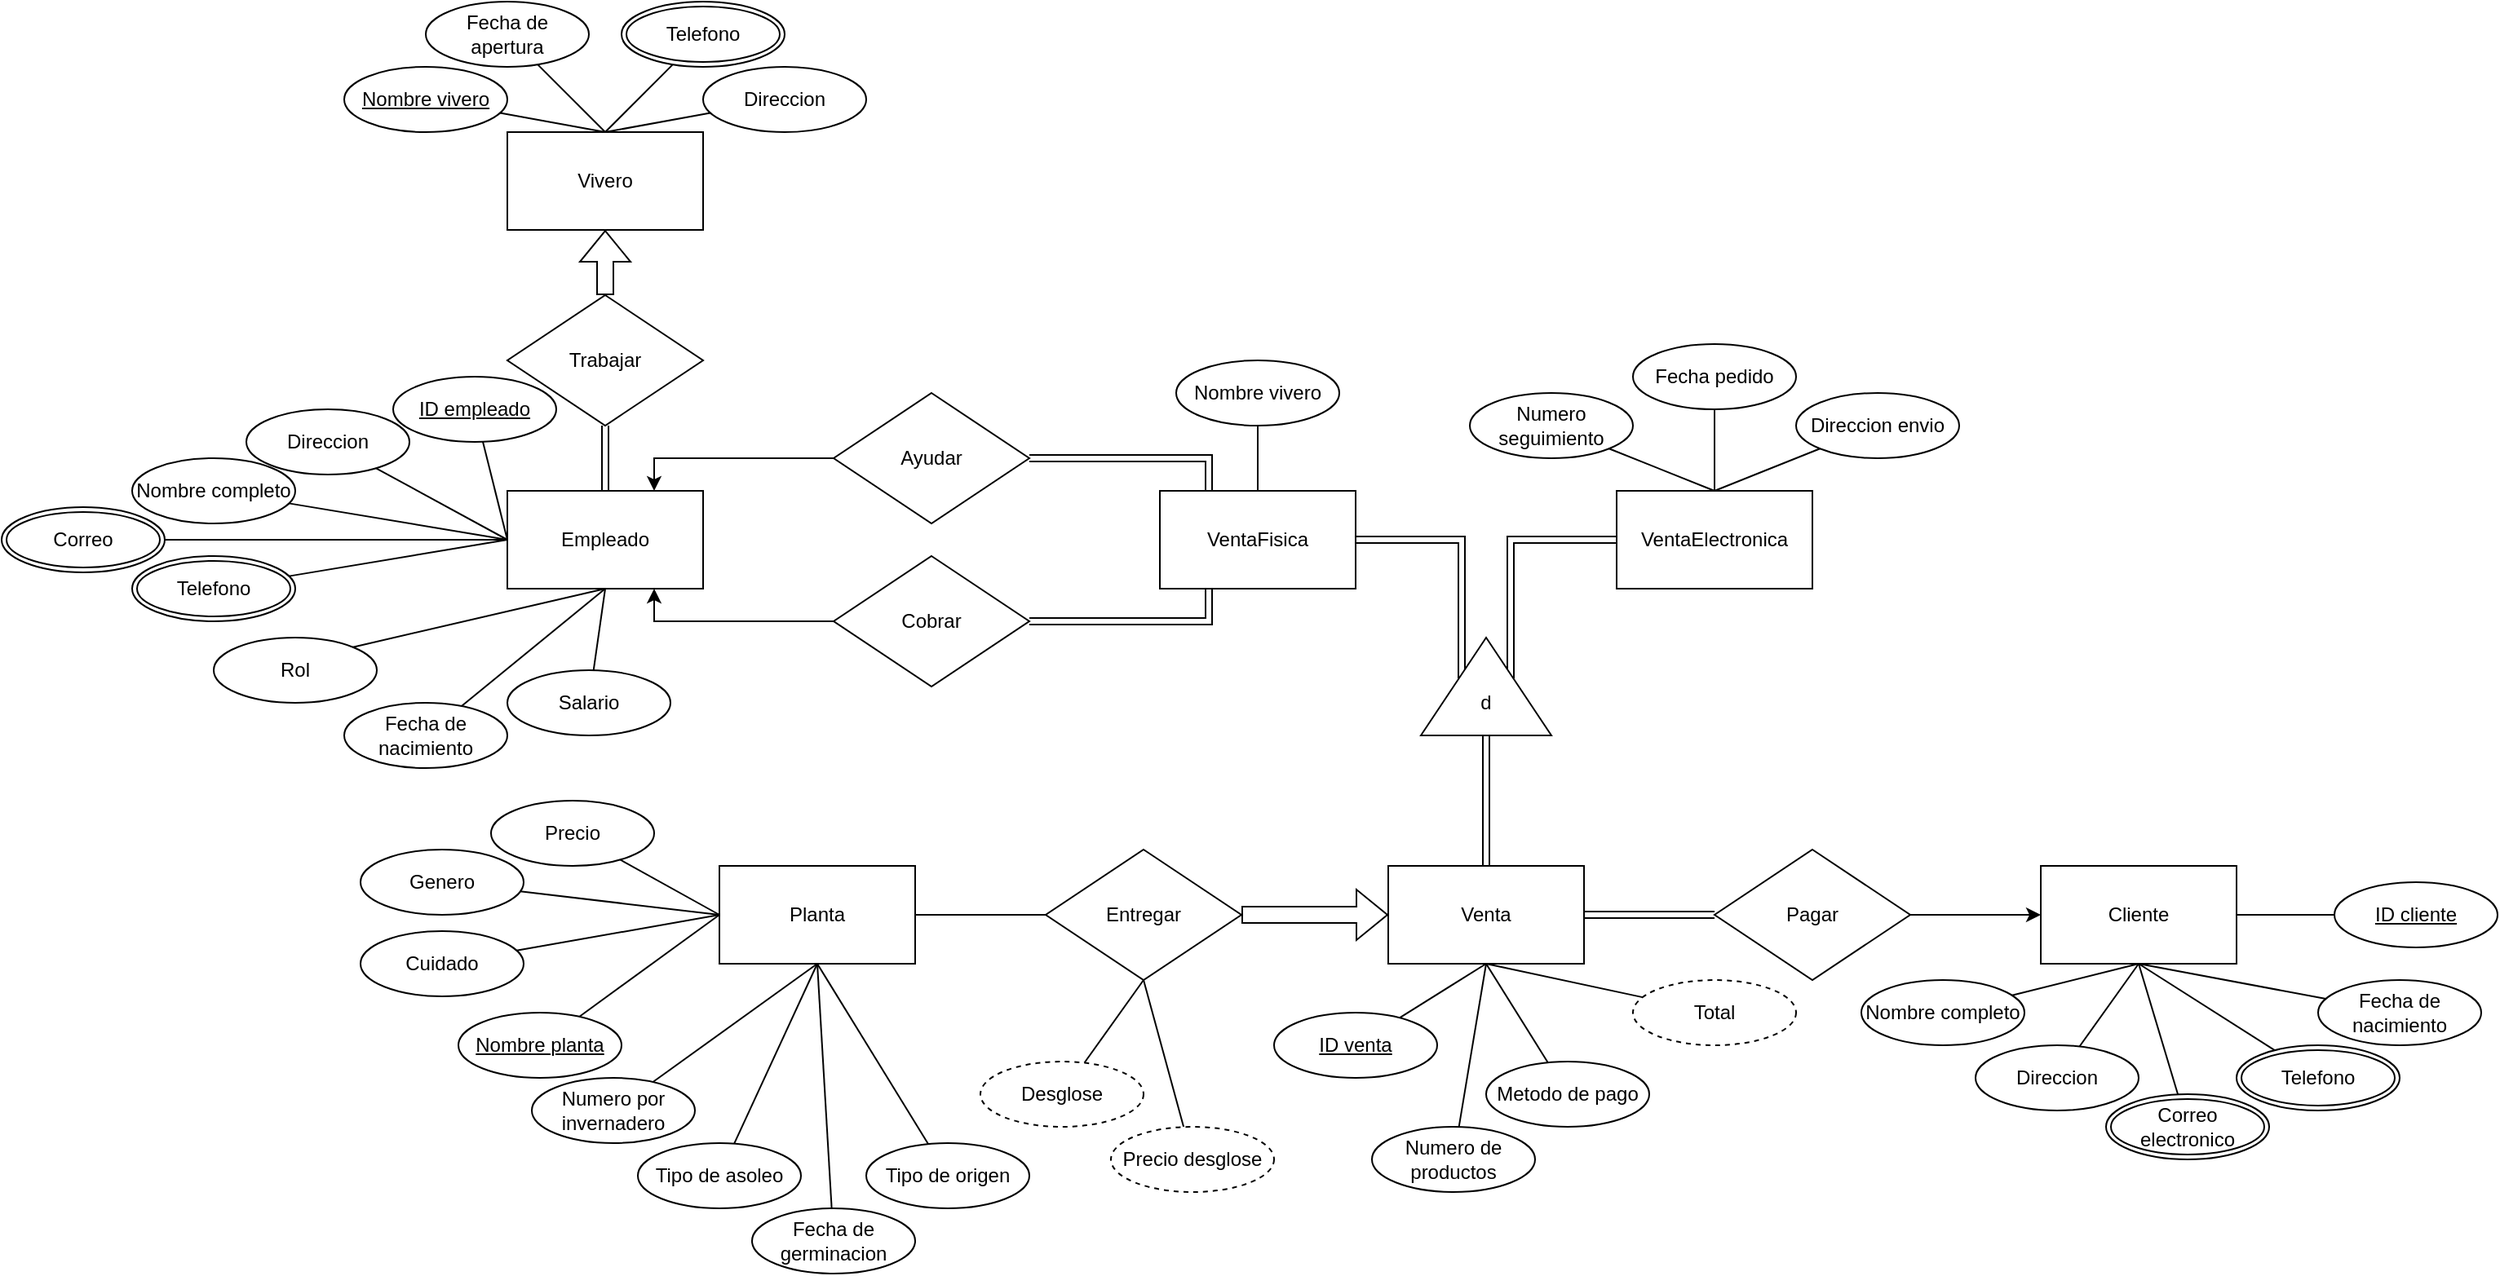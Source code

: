 <mxfile version="20.3.3" type="device"><diagram id="PAWokvjYQRrMhGEvwLzS" name="Page-1"><mxGraphModel dx="1028" dy="613" grid="1" gridSize="10" guides="1" tooltips="1" connect="1" arrows="1" fold="1" page="1" pageScale="1" pageWidth="850" pageHeight="1100" math="0" shadow="0"><root><mxCell id="0"/><mxCell id="1" parent="0"/><mxCell id="jXr9bNMaeDcsOHbZoLyL-4" style="edgeStyle=none;rounded=0;orthogonalLoop=1;jettySize=auto;html=1;exitX=0.5;exitY=0;exitDx=0;exitDy=0;endArrow=none;endFill=0;" parent="1" source="HXzUHWOaUseqrhneYn8q-1" target="jXr9bNMaeDcsOHbZoLyL-5" edge="1"><mxGeometry relative="1" as="geometry"><mxPoint x="430" y="70" as="targetPoint"/></mxGeometry></mxCell><mxCell id="jXr9bNMaeDcsOHbZoLyL-6" style="edgeStyle=none;rounded=0;orthogonalLoop=1;jettySize=auto;html=1;exitX=0.5;exitY=0;exitDx=0;exitDy=0;endArrow=none;endFill=0;" parent="1" source="HXzUHWOaUseqrhneYn8q-1" target="jXr9bNMaeDcsOHbZoLyL-7" edge="1"><mxGeometry relative="1" as="geometry"><mxPoint x="370" y="70" as="targetPoint"/></mxGeometry></mxCell><mxCell id="jXr9bNMaeDcsOHbZoLyL-8" style="edgeStyle=none;rounded=0;orthogonalLoop=1;jettySize=auto;html=1;exitX=0.5;exitY=0;exitDx=0;exitDy=0;endArrow=none;endFill=0;" parent="1" source="HXzUHWOaUseqrhneYn8q-1" target="jXr9bNMaeDcsOHbZoLyL-9" edge="1"><mxGeometry relative="1" as="geometry"><mxPoint x="270" y="90" as="targetPoint"/></mxGeometry></mxCell><mxCell id="jXr9bNMaeDcsOHbZoLyL-10" style="edgeStyle=none;rounded=0;orthogonalLoop=1;jettySize=auto;html=1;exitX=0.5;exitY=0;exitDx=0;exitDy=0;endArrow=none;endFill=0;" parent="1" source="HXzUHWOaUseqrhneYn8q-1" target="jXr9bNMaeDcsOHbZoLyL-11" edge="1"><mxGeometry relative="1" as="geometry"><mxPoint x="190" y="130" as="targetPoint"/></mxGeometry></mxCell><mxCell id="HXzUHWOaUseqrhneYn8q-1" value="Vivero" style="rounded=0;whiteSpace=wrap;html=1;" parent="1" vertex="1"><mxGeometry x="310" y="130" width="120" height="60" as="geometry"/></mxCell><mxCell id="HXzUHWOaUseqrhneYn8q-9" style="edgeStyle=orthogonalEdgeStyle;rounded=0;orthogonalLoop=1;jettySize=auto;html=1;exitX=0.5;exitY=0;exitDx=0;exitDy=0;entryX=0.5;entryY=1;entryDx=0;entryDy=0;shape=link;" parent="1" source="HXzUHWOaUseqrhneYn8q-2" target="HXzUHWOaUseqrhneYn8q-8" edge="1"><mxGeometry relative="1" as="geometry"/></mxCell><mxCell id="HXzUHWOaUseqrhneYn8q-16" style="edgeStyle=orthogonalEdgeStyle;rounded=0;orthogonalLoop=1;jettySize=auto;html=1;exitX=0.75;exitY=1;exitDx=0;exitDy=0;entryX=0;entryY=0.5;entryDx=0;entryDy=0;startArrow=classic;startFill=1;endArrow=none;endFill=0;" parent="1" source="HXzUHWOaUseqrhneYn8q-2" target="HXzUHWOaUseqrhneYn8q-12" edge="1"><mxGeometry relative="1" as="geometry"/></mxCell><mxCell id="HXzUHWOaUseqrhneYn8q-17" style="edgeStyle=orthogonalEdgeStyle;rounded=0;orthogonalLoop=1;jettySize=auto;html=1;exitX=0.75;exitY=0;exitDx=0;exitDy=0;startArrow=classic;startFill=1;endArrow=none;endFill=0;" parent="1" source="HXzUHWOaUseqrhneYn8q-2" target="HXzUHWOaUseqrhneYn8q-11" edge="1"><mxGeometry relative="1" as="geometry"/></mxCell><mxCell id="jXr9bNMaeDcsOHbZoLyL-13" style="edgeStyle=none;rounded=0;orthogonalLoop=1;jettySize=auto;html=1;exitX=0;exitY=0.5;exitDx=0;exitDy=0;endArrow=none;endFill=0;" parent="1" source="HXzUHWOaUseqrhneYn8q-2" target="jXr9bNMaeDcsOHbZoLyL-14" edge="1"><mxGeometry relative="1" as="geometry"><mxPoint x="230" y="350" as="targetPoint"/></mxGeometry></mxCell><mxCell id="jXr9bNMaeDcsOHbZoLyL-15" style="edgeStyle=none;rounded=0;orthogonalLoop=1;jettySize=auto;html=1;exitX=0;exitY=0.5;exitDx=0;exitDy=0;endArrow=none;endFill=0;" parent="1" source="HXzUHWOaUseqrhneYn8q-2" target="jXr9bNMaeDcsOHbZoLyL-16" edge="1"><mxGeometry relative="1" as="geometry"><mxPoint x="270" y="400" as="targetPoint"/></mxGeometry></mxCell><mxCell id="jXr9bNMaeDcsOHbZoLyL-17" style="edgeStyle=none;rounded=0;orthogonalLoop=1;jettySize=auto;html=1;exitX=0;exitY=0.5;exitDx=0;exitDy=0;endArrow=none;endFill=0;" parent="1" source="HXzUHWOaUseqrhneYn8q-2" target="jXr9bNMaeDcsOHbZoLyL-18" edge="1"><mxGeometry relative="1" as="geometry"><mxPoint x="210" y="400" as="targetPoint"/></mxGeometry></mxCell><mxCell id="jXr9bNMaeDcsOHbZoLyL-19" style="edgeStyle=none;rounded=0;orthogonalLoop=1;jettySize=auto;html=1;exitX=0;exitY=0.5;exitDx=0;exitDy=0;endArrow=none;endFill=0;" parent="1" source="HXzUHWOaUseqrhneYn8q-2" target="jXr9bNMaeDcsOHbZoLyL-20" edge="1"><mxGeometry relative="1" as="geometry"><mxPoint x="190" y="420" as="targetPoint"/></mxGeometry></mxCell><mxCell id="jXr9bNMaeDcsOHbZoLyL-21" style="edgeStyle=none;rounded=0;orthogonalLoop=1;jettySize=auto;html=1;exitX=0;exitY=0.5;exitDx=0;exitDy=0;endArrow=none;endFill=0;" parent="1" source="HXzUHWOaUseqrhneYn8q-2" target="jXr9bNMaeDcsOHbZoLyL-22" edge="1"><mxGeometry relative="1" as="geometry"><mxPoint x="240" y="450" as="targetPoint"/></mxGeometry></mxCell><mxCell id="jXr9bNMaeDcsOHbZoLyL-23" style="edgeStyle=none;rounded=0;orthogonalLoop=1;jettySize=auto;html=1;exitX=0.5;exitY=1;exitDx=0;exitDy=0;endArrow=none;endFill=0;" parent="1" source="HXzUHWOaUseqrhneYn8q-2" target="jXr9bNMaeDcsOHbZoLyL-24" edge="1"><mxGeometry relative="1" as="geometry"><mxPoint x="290" y="480" as="targetPoint"/></mxGeometry></mxCell><mxCell id="jXr9bNMaeDcsOHbZoLyL-25" style="edgeStyle=none;rounded=0;orthogonalLoop=1;jettySize=auto;html=1;exitX=0.5;exitY=1;exitDx=0;exitDy=0;endArrow=none;endFill=0;" parent="1" source="HXzUHWOaUseqrhneYn8q-2" target="jXr9bNMaeDcsOHbZoLyL-26" edge="1"><mxGeometry relative="1" as="geometry"><mxPoint x="280" y="470" as="targetPoint"/></mxGeometry></mxCell><mxCell id="jXr9bNMaeDcsOHbZoLyL-28" style="edgeStyle=none;rounded=0;orthogonalLoop=1;jettySize=auto;html=1;exitX=0.5;exitY=1;exitDx=0;exitDy=0;entryX=1;entryY=0;entryDx=0;entryDy=0;endArrow=none;endFill=0;" parent="1" source="HXzUHWOaUseqrhneYn8q-2" target="jXr9bNMaeDcsOHbZoLyL-27" edge="1"><mxGeometry relative="1" as="geometry"/></mxCell><mxCell id="HXzUHWOaUseqrhneYn8q-2" value="Empleado" style="rounded=0;whiteSpace=wrap;html=1;" parent="1" vertex="1"><mxGeometry x="310" y="350" width="120" height="60" as="geometry"/></mxCell><mxCell id="HXzUHWOaUseqrhneYn8q-29" style="edgeStyle=orthogonalEdgeStyle;shape=link;rounded=0;orthogonalLoop=1;jettySize=auto;html=1;exitX=1;exitY=0.5;exitDx=0;exitDy=0;startArrow=none;startFill=0;endArrow=block;endFill=0;" parent="1" source="HXzUHWOaUseqrhneYn8q-3" target="HXzUHWOaUseqrhneYn8q-26" edge="1"><mxGeometry relative="1" as="geometry"/></mxCell><mxCell id="UWaXf21tkSa3VAX0jnug-17" style="edgeStyle=none;rounded=0;orthogonalLoop=1;jettySize=auto;html=1;exitX=0.5;exitY=1;exitDx=0;exitDy=0;endArrow=none;endFill=0;" parent="1" source="HXzUHWOaUseqrhneYn8q-3" target="UWaXf21tkSa3VAX0jnug-18" edge="1"><mxGeometry relative="1" as="geometry"><mxPoint x="910" y="720" as="targetPoint"/></mxGeometry></mxCell><mxCell id="UWaXf21tkSa3VAX0jnug-19" style="edgeStyle=none;rounded=0;orthogonalLoop=1;jettySize=auto;html=1;exitX=0.5;exitY=1;exitDx=0;exitDy=0;endArrow=none;endFill=0;" parent="1" source="HXzUHWOaUseqrhneYn8q-3" target="UWaXf21tkSa3VAX0jnug-20" edge="1"><mxGeometry relative="1" as="geometry"><mxPoint x="910" y="680" as="targetPoint"/></mxGeometry></mxCell><mxCell id="UWaXf21tkSa3VAX0jnug-31" style="edgeStyle=none;rounded=0;orthogonalLoop=1;jettySize=auto;html=1;exitX=0.5;exitY=1;exitDx=0;exitDy=0;endArrow=none;endFill=0;" parent="1" source="HXzUHWOaUseqrhneYn8q-25" target="UWaXf21tkSa3VAX0jnug-32" edge="1"><mxGeometry relative="1" as="geometry"><mxPoint x="990" y="720" as="targetPoint"/></mxGeometry></mxCell><mxCell id="UWaXf21tkSa3VAX0jnug-33" style="edgeStyle=none;rounded=0;orthogonalLoop=1;jettySize=auto;html=1;exitX=0.5;exitY=1;exitDx=0;exitDy=0;endArrow=none;endFill=0;" parent="1" source="HXzUHWOaUseqrhneYn8q-25" target="UWaXf21tkSa3VAX0jnug-34" edge="1"><mxGeometry relative="1" as="geometry"><mxPoint x="980" y="740" as="targetPoint"/></mxGeometry></mxCell><mxCell id="UWaXf21tkSa3VAX0jnug-36" style="edgeStyle=none;rounded=0;orthogonalLoop=1;jettySize=auto;html=1;exitX=0.5;exitY=1;exitDx=0;exitDy=0;endArrow=none;endFill=0;" parent="1" source="HXzUHWOaUseqrhneYn8q-3" target="UWaXf21tkSa3VAX0jnug-39" edge="1"><mxGeometry relative="1" as="geometry"><mxPoint x="1030" y="680" as="targetPoint"/></mxGeometry></mxCell><mxCell id="UWaXf21tkSa3VAX0jnug-41" style="edgeStyle=none;rounded=0;orthogonalLoop=1;jettySize=auto;html=1;exitX=0.5;exitY=1;exitDx=0;exitDy=0;endArrow=none;endFill=0;" parent="1" source="HXzUHWOaUseqrhneYn8q-3" target="UWaXf21tkSa3VAX0jnug-42" edge="1"><mxGeometry relative="1" as="geometry"><mxPoint x="930" y="730" as="targetPoint"/></mxGeometry></mxCell><mxCell id="HXzUHWOaUseqrhneYn8q-3" value="Venta" style="rounded=0;whiteSpace=wrap;html=1;" parent="1" vertex="1"><mxGeometry x="850" y="580" width="120" height="60" as="geometry"/></mxCell><mxCell id="UWaXf21tkSa3VAX0jnug-54" style="edgeStyle=none;rounded=0;orthogonalLoop=1;jettySize=auto;html=1;exitX=0.5;exitY=0;exitDx=0;exitDy=0;endArrow=none;endFill=0;" parent="1" source="HXzUHWOaUseqrhneYn8q-4" target="UWaXf21tkSa3VAX0jnug-55" edge="1"><mxGeometry relative="1" as="geometry"><mxPoint x="770" y="290" as="targetPoint"/></mxGeometry></mxCell><mxCell id="HXzUHWOaUseqrhneYn8q-4" value="VentaFisica" style="rounded=0;whiteSpace=wrap;html=1;" parent="1" vertex="1"><mxGeometry x="710" y="350" width="120" height="60" as="geometry"/></mxCell><mxCell id="UWaXf21tkSa3VAX0jnug-45" style="edgeStyle=none;rounded=0;orthogonalLoop=1;jettySize=auto;html=1;exitX=0.5;exitY=0;exitDx=0;exitDy=0;endArrow=none;endFill=0;" parent="1" source="HXzUHWOaUseqrhneYn8q-5" target="UWaXf21tkSa3VAX0jnug-46" edge="1"><mxGeometry relative="1" as="geometry"><mxPoint x="1050" y="280" as="targetPoint"/></mxGeometry></mxCell><mxCell id="UWaXf21tkSa3VAX0jnug-47" style="edgeStyle=none;rounded=0;orthogonalLoop=1;jettySize=auto;html=1;exitX=0.5;exitY=0;exitDx=0;exitDy=0;endArrow=none;endFill=0;" parent="1" source="HXzUHWOaUseqrhneYn8q-5" target="UWaXf21tkSa3VAX0jnug-48" edge="1"><mxGeometry relative="1" as="geometry"><mxPoint x="1050" y="310" as="targetPoint"/></mxGeometry></mxCell><mxCell id="UWaXf21tkSa3VAX0jnug-49" style="edgeStyle=none;rounded=0;orthogonalLoop=1;jettySize=auto;html=1;exitX=0.5;exitY=0;exitDx=0;exitDy=0;endArrow=none;endFill=0;" parent="1" source="HXzUHWOaUseqrhneYn8q-5" target="UWaXf21tkSa3VAX0jnug-50" edge="1"><mxGeometry relative="1" as="geometry"><mxPoint x="980" y="320" as="targetPoint"/></mxGeometry></mxCell><mxCell id="HXzUHWOaUseqrhneYn8q-5" value="VentaElectronica" style="rounded=0;whiteSpace=wrap;html=1;" parent="1" vertex="1"><mxGeometry x="990" y="350" width="120" height="60" as="geometry"/></mxCell><mxCell id="UWaXf21tkSa3VAX0jnug-21" style="edgeStyle=none;rounded=0;orthogonalLoop=1;jettySize=auto;html=1;exitX=0.5;exitY=1;exitDx=0;exitDy=0;endArrow=none;endFill=0;" parent="1" source="HXzUHWOaUseqrhneYn8q-6" target="UWaXf21tkSa3VAX0jnug-22" edge="1"><mxGeometry relative="1" as="geometry"><mxPoint x="1310" y="680" as="targetPoint"/></mxGeometry></mxCell><mxCell id="UWaXf21tkSa3VAX0jnug-23" style="edgeStyle=none;rounded=0;orthogonalLoop=1;jettySize=auto;html=1;exitX=0.5;exitY=1;exitDx=0;exitDy=0;endArrow=none;endFill=0;" parent="1" source="HXzUHWOaUseqrhneYn8q-6" target="UWaXf21tkSa3VAX0jnug-24" edge="1"><mxGeometry relative="1" as="geometry"><mxPoint x="1310" y="700" as="targetPoint"/></mxGeometry></mxCell><mxCell id="UWaXf21tkSa3VAX0jnug-25" style="edgeStyle=none;rounded=0;orthogonalLoop=1;jettySize=auto;html=1;exitX=0.5;exitY=1;exitDx=0;exitDy=0;endArrow=none;endFill=0;" parent="1" source="HXzUHWOaUseqrhneYn8q-6" target="UWaXf21tkSa3VAX0jnug-26" edge="1"><mxGeometry relative="1" as="geometry"><mxPoint x="1360" y="710" as="targetPoint"/></mxGeometry></mxCell><mxCell id="UWaXf21tkSa3VAX0jnug-27" style="edgeStyle=none;rounded=0;orthogonalLoop=1;jettySize=auto;html=1;exitX=0.5;exitY=1;exitDx=0;exitDy=0;endArrow=none;endFill=0;" parent="1" source="HXzUHWOaUseqrhneYn8q-6" target="UWaXf21tkSa3VAX0jnug-28" edge="1"><mxGeometry relative="1" as="geometry"><mxPoint x="1400" y="680" as="targetPoint"/></mxGeometry></mxCell><mxCell id="UWaXf21tkSa3VAX0jnug-29" style="edgeStyle=none;rounded=0;orthogonalLoop=1;jettySize=auto;html=1;exitX=0.5;exitY=1;exitDx=0;exitDy=0;endArrow=none;endFill=0;" parent="1" source="HXzUHWOaUseqrhneYn8q-6" target="UWaXf21tkSa3VAX0jnug-30" edge="1"><mxGeometry relative="1" as="geometry"><mxPoint x="1450" y="660" as="targetPoint"/></mxGeometry></mxCell><mxCell id="UWaXf21tkSa3VAX0jnug-52" style="edgeStyle=none;rounded=0;orthogonalLoop=1;jettySize=auto;html=1;exitX=1;exitY=0.5;exitDx=0;exitDy=0;endArrow=none;endFill=0;" parent="1" source="HXzUHWOaUseqrhneYn8q-6" target="UWaXf21tkSa3VAX0jnug-53" edge="1"><mxGeometry relative="1" as="geometry"><mxPoint x="1480" y="610" as="targetPoint"/></mxGeometry></mxCell><mxCell id="HXzUHWOaUseqrhneYn8q-6" value="Cliente" style="rounded=0;whiteSpace=wrap;html=1;" parent="1" vertex="1"><mxGeometry x="1250" y="580" width="120" height="60" as="geometry"/></mxCell><mxCell id="HXzUHWOaUseqrhneYn8q-27" style="edgeStyle=orthogonalEdgeStyle;rounded=0;orthogonalLoop=1;jettySize=auto;html=1;exitX=1;exitY=0.5;exitDx=0;exitDy=0;entryX=0;entryY=0.5;entryDx=0;entryDy=0;startArrow=none;startFill=0;endArrow=none;endFill=0;" parent="1" source="HXzUHWOaUseqrhneYn8q-7" target="HXzUHWOaUseqrhneYn8q-25" edge="1"><mxGeometry relative="1" as="geometry"/></mxCell><mxCell id="jXr9bNMaeDcsOHbZoLyL-29" style="edgeStyle=none;rounded=0;orthogonalLoop=1;jettySize=auto;html=1;exitX=0;exitY=0.5;exitDx=0;exitDy=0;endArrow=none;endFill=0;" parent="1" source="HXzUHWOaUseqrhneYn8q-7" target="jXr9bNMaeDcsOHbZoLyL-30" edge="1"><mxGeometry relative="1" as="geometry"><mxPoint x="310" y="610.069" as="targetPoint"/></mxGeometry></mxCell><mxCell id="jXr9bNMaeDcsOHbZoLyL-31" style="edgeStyle=none;rounded=0;orthogonalLoop=1;jettySize=auto;html=1;exitX=0;exitY=0.5;exitDx=0;exitDy=0;endArrow=none;endFill=0;" parent="1" source="HXzUHWOaUseqrhneYn8q-7" target="jXr9bNMaeDcsOHbZoLyL-32" edge="1"><mxGeometry relative="1" as="geometry"><mxPoint x="290" y="600" as="targetPoint"/></mxGeometry></mxCell><mxCell id="jXr9bNMaeDcsOHbZoLyL-35" style="edgeStyle=none;rounded=0;orthogonalLoop=1;jettySize=auto;html=1;exitX=0;exitY=0.5;exitDx=0;exitDy=0;endArrow=none;endFill=0;" parent="1" source="HXzUHWOaUseqrhneYn8q-7" target="jXr9bNMaeDcsOHbZoLyL-36" edge="1"><mxGeometry relative="1" as="geometry"><mxPoint x="260" y="660" as="targetPoint"/></mxGeometry></mxCell><mxCell id="jXr9bNMaeDcsOHbZoLyL-37" style="edgeStyle=none;rounded=0;orthogonalLoop=1;jettySize=auto;html=1;exitX=0;exitY=0.5;exitDx=0;exitDy=0;endArrow=none;endFill=0;" parent="1" source="HXzUHWOaUseqrhneYn8q-7" target="jXr9bNMaeDcsOHbZoLyL-38" edge="1"><mxGeometry relative="1" as="geometry"><mxPoint x="330" y="670" as="targetPoint"/></mxGeometry></mxCell><mxCell id="UWaXf21tkSa3VAX0jnug-3" style="edgeStyle=none;rounded=0;orthogonalLoop=1;jettySize=auto;html=1;exitX=0.5;exitY=1;exitDx=0;exitDy=0;endArrow=none;endFill=0;" parent="1" source="HXzUHWOaUseqrhneYn8q-7" target="UWaXf21tkSa3VAX0jnug-4" edge="1"><mxGeometry relative="1" as="geometry"><mxPoint x="390" y="710" as="targetPoint"/></mxGeometry></mxCell><mxCell id="UWaXf21tkSa3VAX0jnug-5" style="edgeStyle=none;rounded=0;orthogonalLoop=1;jettySize=auto;html=1;exitX=0.5;exitY=1;exitDx=0;exitDy=0;endArrow=none;endFill=0;" parent="1" source="HXzUHWOaUseqrhneYn8q-7" target="UWaXf21tkSa3VAX0jnug-6" edge="1"><mxGeometry relative="1" as="geometry"><mxPoint x="440" y="740" as="targetPoint"/></mxGeometry></mxCell><mxCell id="UWaXf21tkSa3VAX0jnug-7" style="edgeStyle=none;rounded=0;orthogonalLoop=1;jettySize=auto;html=1;exitX=0.5;exitY=1;exitDx=0;exitDy=0;endArrow=none;endFill=0;" parent="1" source="HXzUHWOaUseqrhneYn8q-7" target="UWaXf21tkSa3VAX0jnug-8" edge="1"><mxGeometry relative="1" as="geometry"><mxPoint x="540" y="780" as="targetPoint"/></mxGeometry></mxCell><mxCell id="UWaXf21tkSa3VAX0jnug-9" style="edgeStyle=none;rounded=0;orthogonalLoop=1;jettySize=auto;html=1;exitX=0.5;exitY=1;exitDx=0;exitDy=0;endArrow=none;endFill=0;" parent="1" source="HXzUHWOaUseqrhneYn8q-7" target="UWaXf21tkSa3VAX0jnug-10" edge="1"><mxGeometry relative="1" as="geometry"><mxPoint x="590" y="760" as="targetPoint"/></mxGeometry></mxCell><mxCell id="HXzUHWOaUseqrhneYn8q-7" value="Planta" style="rounded=0;whiteSpace=wrap;html=1;" parent="1" vertex="1"><mxGeometry x="440" y="580" width="120" height="60" as="geometry"/></mxCell><mxCell id="HXzUHWOaUseqrhneYn8q-10" style="edgeStyle=orthogonalEdgeStyle;rounded=0;orthogonalLoop=1;jettySize=auto;html=1;exitX=0.5;exitY=0;exitDx=0;exitDy=0;entryX=0.5;entryY=1;entryDx=0;entryDy=0;shape=flexArrow;" parent="1" source="HXzUHWOaUseqrhneYn8q-8" target="HXzUHWOaUseqrhneYn8q-1" edge="1"><mxGeometry relative="1" as="geometry"/></mxCell><mxCell id="HXzUHWOaUseqrhneYn8q-8" value="Trabajar" style="rhombus;whiteSpace=wrap;html=1;" parent="1" vertex="1"><mxGeometry x="310" y="230" width="120" height="80" as="geometry"/></mxCell><mxCell id="HXzUHWOaUseqrhneYn8q-19" style="edgeStyle=orthogonalEdgeStyle;rounded=0;orthogonalLoop=1;jettySize=auto;html=1;exitX=1;exitY=0.5;exitDx=0;exitDy=0;entryX=0.25;entryY=0;entryDx=0;entryDy=0;shape=link;" parent="1" source="HXzUHWOaUseqrhneYn8q-11" target="HXzUHWOaUseqrhneYn8q-4" edge="1"><mxGeometry relative="1" as="geometry"/></mxCell><mxCell id="HXzUHWOaUseqrhneYn8q-11" value="Ayudar" style="rhombus;whiteSpace=wrap;html=1;" parent="1" vertex="1"><mxGeometry x="510" y="290" width="120" height="80" as="geometry"/></mxCell><mxCell id="HXzUHWOaUseqrhneYn8q-20" style="edgeStyle=orthogonalEdgeStyle;rounded=0;orthogonalLoop=1;jettySize=auto;html=1;exitX=1;exitY=0.5;exitDx=0;exitDy=0;entryX=0.25;entryY=1;entryDx=0;entryDy=0;shape=link;" parent="1" source="HXzUHWOaUseqrhneYn8q-12" target="HXzUHWOaUseqrhneYn8q-4" edge="1"><mxGeometry relative="1" as="geometry"/></mxCell><mxCell id="HXzUHWOaUseqrhneYn8q-12" value="Cobrar" style="rhombus;whiteSpace=wrap;html=1;" parent="1" vertex="1"><mxGeometry x="510" y="390" width="120" height="80" as="geometry"/></mxCell><mxCell id="HXzUHWOaUseqrhneYn8q-22" style="edgeStyle=orthogonalEdgeStyle;shape=link;rounded=0;orthogonalLoop=1;jettySize=auto;html=1;exitX=0.75;exitY=0;exitDx=0;exitDy=0;entryX=0;entryY=0.5;entryDx=0;entryDy=0;startArrow=classic;startFill=1;endArrow=none;endFill=0;" parent="1" source="jXr9bNMaeDcsOHbZoLyL-3" target="HXzUHWOaUseqrhneYn8q-5" edge="1"><mxGeometry relative="1" as="geometry"/></mxCell><mxCell id="HXzUHWOaUseqrhneYn8q-23" style="edgeStyle=orthogonalEdgeStyle;shape=link;rounded=0;orthogonalLoop=1;jettySize=auto;html=1;exitX=0.25;exitY=0;exitDx=0;exitDy=0;entryX=1;entryY=0.5;entryDx=0;entryDy=0;startArrow=classic;startFill=1;endArrow=none;endFill=0;" parent="1" source="jXr9bNMaeDcsOHbZoLyL-3" target="HXzUHWOaUseqrhneYn8q-4" edge="1"><mxGeometry relative="1" as="geometry"/></mxCell><mxCell id="HXzUHWOaUseqrhneYn8q-24" style="edgeStyle=orthogonalEdgeStyle;shape=link;rounded=0;orthogonalLoop=1;jettySize=auto;html=1;exitX=0;exitY=0.5;exitDx=0;exitDy=0;entryX=0.5;entryY=0;entryDx=0;entryDy=0;startArrow=classic;startFill=1;endArrow=none;endFill=0;" parent="1" source="HXzUHWOaUseqrhneYn8q-21" target="HXzUHWOaUseqrhneYn8q-3" edge="1"><mxGeometry relative="1" as="geometry"><Array as="points"/></mxGeometry></mxCell><mxCell id="HXzUHWOaUseqrhneYn8q-21" value="" style="triangle;whiteSpace=wrap;html=1;rotation=-90;direction=east;" parent="1" vertex="1"><mxGeometry x="880" y="430" width="60" height="80" as="geometry"/></mxCell><mxCell id="HXzUHWOaUseqrhneYn8q-28" style="edgeStyle=orthogonalEdgeStyle;rounded=0;orthogonalLoop=1;jettySize=auto;html=1;exitX=1;exitY=0.5;exitDx=0;exitDy=0;entryX=0;entryY=0.5;entryDx=0;entryDy=0;startArrow=none;startFill=0;endArrow=block;endFill=0;shape=flexArrow;" parent="1" source="HXzUHWOaUseqrhneYn8q-25" target="HXzUHWOaUseqrhneYn8q-3" edge="1"><mxGeometry relative="1" as="geometry"/></mxCell><mxCell id="HXzUHWOaUseqrhneYn8q-25" value="Entregar" style="rhombus;whiteSpace=wrap;html=1;" parent="1" vertex="1"><mxGeometry x="640" y="570" width="120" height="80" as="geometry"/></mxCell><mxCell id="HXzUHWOaUseqrhneYn8q-30" style="edgeStyle=orthogonalEdgeStyle;rounded=0;orthogonalLoop=1;jettySize=auto;html=1;exitX=1;exitY=0.5;exitDx=0;exitDy=0;entryX=0;entryY=0.5;entryDx=0;entryDy=0;startArrow=none;startFill=0;endArrow=classic;endFill=1;" parent="1" source="HXzUHWOaUseqrhneYn8q-26" target="HXzUHWOaUseqrhneYn8q-6" edge="1"><mxGeometry relative="1" as="geometry"/></mxCell><mxCell id="HXzUHWOaUseqrhneYn8q-26" value="Pagar" style="rhombus;whiteSpace=wrap;html=1;" parent="1" vertex="1"><mxGeometry x="1050" y="570" width="120" height="80" as="geometry"/></mxCell><mxCell id="jXr9bNMaeDcsOHbZoLyL-3" value="d" style="text;html=1;strokeColor=none;fillColor=none;align=center;verticalAlign=middle;whiteSpace=wrap;rounded=0;rotation=0;" parent="1" vertex="1"><mxGeometry x="880" y="465" width="60" height="30" as="geometry"/></mxCell><mxCell id="jXr9bNMaeDcsOHbZoLyL-5" value="Direccion" style="ellipse;whiteSpace=wrap;html=1;align=center;" parent="1" vertex="1"><mxGeometry x="430" y="90" width="100" height="40" as="geometry"/></mxCell><mxCell id="jXr9bNMaeDcsOHbZoLyL-7" value="Telefono" style="ellipse;shape=doubleEllipse;margin=3;whiteSpace=wrap;html=1;align=center;" parent="1" vertex="1"><mxGeometry x="380" y="50" width="100" height="40" as="geometry"/></mxCell><mxCell id="jXr9bNMaeDcsOHbZoLyL-9" value="Fecha de apertura" style="ellipse;whiteSpace=wrap;html=1;align=center;" parent="1" vertex="1"><mxGeometry x="260" y="50" width="100" height="40" as="geometry"/></mxCell><mxCell id="jXr9bNMaeDcsOHbZoLyL-11" value="Nombre vivero" style="ellipse;whiteSpace=wrap;html=1;align=center;fontStyle=4;" parent="1" vertex="1"><mxGeometry x="210" y="90" width="100" height="40" as="geometry"/></mxCell><mxCell id="jXr9bNMaeDcsOHbZoLyL-14" value="ID empleado" style="ellipse;whiteSpace=wrap;html=1;align=center;fontStyle=4;" parent="1" vertex="1"><mxGeometry x="240" y="280" width="100" height="40" as="geometry"/></mxCell><mxCell id="jXr9bNMaeDcsOHbZoLyL-16" value="Direccion" style="ellipse;whiteSpace=wrap;html=1;align=center;" parent="1" vertex="1"><mxGeometry x="150" y="300" width="100" height="40" as="geometry"/></mxCell><mxCell id="jXr9bNMaeDcsOHbZoLyL-18" value="Nombre completo" style="ellipse;whiteSpace=wrap;html=1;align=center;" parent="1" vertex="1"><mxGeometry x="80" y="330" width="100" height="40" as="geometry"/></mxCell><mxCell id="jXr9bNMaeDcsOHbZoLyL-20" value="Correo" style="ellipse;shape=doubleEllipse;margin=3;whiteSpace=wrap;html=1;align=center;" parent="1" vertex="1"><mxGeometry y="360" width="100" height="40" as="geometry"/></mxCell><mxCell id="jXr9bNMaeDcsOHbZoLyL-22" value="Telefono" style="ellipse;shape=doubleEllipse;margin=3;whiteSpace=wrap;html=1;align=center;" parent="1" vertex="1"><mxGeometry x="80" y="390" width="100" height="40" as="geometry"/></mxCell><mxCell id="jXr9bNMaeDcsOHbZoLyL-24" value="Fecha de nacimiento" style="ellipse;whiteSpace=wrap;html=1;align=center;" parent="1" vertex="1"><mxGeometry x="210" y="480" width="100" height="40" as="geometry"/></mxCell><mxCell id="jXr9bNMaeDcsOHbZoLyL-26" value="Salario" style="ellipse;whiteSpace=wrap;html=1;align=center;" parent="1" vertex="1"><mxGeometry x="310" y="460" width="100" height="40" as="geometry"/></mxCell><mxCell id="jXr9bNMaeDcsOHbZoLyL-27" value="Rol" style="ellipse;whiteSpace=wrap;html=1;align=center;" parent="1" vertex="1"><mxGeometry x="130" y="440" width="100" height="40" as="geometry"/></mxCell><mxCell id="jXr9bNMaeDcsOHbZoLyL-30" value="Precio" style="ellipse;whiteSpace=wrap;html=1;align=center;" parent="1" vertex="1"><mxGeometry x="300" y="539.999" width="100" height="40" as="geometry"/></mxCell><mxCell id="jXr9bNMaeDcsOHbZoLyL-32" value="Genero" style="ellipse;whiteSpace=wrap;html=1;align=center;" parent="1" vertex="1"><mxGeometry x="220" y="570" width="100" height="40" as="geometry"/></mxCell><mxCell id="jXr9bNMaeDcsOHbZoLyL-36" value="Cuidado" style="ellipse;whiteSpace=wrap;html=1;align=center;" parent="1" vertex="1"><mxGeometry x="220" y="620" width="100" height="40" as="geometry"/></mxCell><mxCell id="jXr9bNMaeDcsOHbZoLyL-38" value="Nombre planta" style="ellipse;whiteSpace=wrap;html=1;align=center;fontStyle=4;" parent="1" vertex="1"><mxGeometry x="280" y="670" width="100" height="40" as="geometry"/></mxCell><mxCell id="UWaXf21tkSa3VAX0jnug-4" value="Numero por invernadero" style="ellipse;whiteSpace=wrap;html=1;align=center;" parent="1" vertex="1"><mxGeometry x="325" y="710" width="100" height="40" as="geometry"/></mxCell><mxCell id="UWaXf21tkSa3VAX0jnug-6" value="Tipo de asoleo" style="ellipse;whiteSpace=wrap;html=1;align=center;" parent="1" vertex="1"><mxGeometry x="390" y="750" width="100" height="40" as="geometry"/></mxCell><mxCell id="UWaXf21tkSa3VAX0jnug-8" value="Fecha de germinacion" style="ellipse;whiteSpace=wrap;html=1;align=center;" parent="1" vertex="1"><mxGeometry x="460" y="790" width="100" height="40" as="geometry"/></mxCell><mxCell id="UWaXf21tkSa3VAX0jnug-10" value="Tipo de origen" style="ellipse;whiteSpace=wrap;html=1;align=center;" parent="1" vertex="1"><mxGeometry x="530" y="750" width="100" height="40" as="geometry"/></mxCell><mxCell id="UWaXf21tkSa3VAX0jnug-18" value="ID venta" style="ellipse;whiteSpace=wrap;html=1;align=center;fontStyle=4;" parent="1" vertex="1"><mxGeometry x="780" y="670" width="100" height="40" as="geometry"/></mxCell><mxCell id="UWaXf21tkSa3VAX0jnug-20" value="Numero de productos" style="ellipse;whiteSpace=wrap;html=1;align=center;" parent="1" vertex="1"><mxGeometry x="840" y="740" width="100" height="40" as="geometry"/></mxCell><mxCell id="UWaXf21tkSa3VAX0jnug-22" value="Nombre completo" style="ellipse;whiteSpace=wrap;html=1;align=center;" parent="1" vertex="1"><mxGeometry x="1140" y="650" width="100" height="40" as="geometry"/></mxCell><mxCell id="UWaXf21tkSa3VAX0jnug-24" value="Direccion" style="ellipse;whiteSpace=wrap;html=1;align=center;" parent="1" vertex="1"><mxGeometry x="1210" y="690" width="100" height="40" as="geometry"/></mxCell><mxCell id="UWaXf21tkSa3VAX0jnug-26" value="Correo electronico" style="ellipse;shape=doubleEllipse;margin=3;whiteSpace=wrap;html=1;align=center;" parent="1" vertex="1"><mxGeometry x="1290" y="720" width="100" height="40" as="geometry"/></mxCell><mxCell id="UWaXf21tkSa3VAX0jnug-28" value="Telefono" style="ellipse;shape=doubleEllipse;margin=3;whiteSpace=wrap;html=1;align=center;" parent="1" vertex="1"><mxGeometry x="1370" y="690" width="100" height="40" as="geometry"/></mxCell><mxCell id="UWaXf21tkSa3VAX0jnug-30" value="Fecha de nacimiento" style="ellipse;whiteSpace=wrap;html=1;align=center;" parent="1" vertex="1"><mxGeometry x="1420" y="650" width="100" height="40" as="geometry"/></mxCell><mxCell id="UWaXf21tkSa3VAX0jnug-32" value="Desglose" style="ellipse;whiteSpace=wrap;html=1;align=center;dashed=1;" parent="1" vertex="1"><mxGeometry x="600" y="700" width="100" height="40" as="geometry"/></mxCell><mxCell id="UWaXf21tkSa3VAX0jnug-34" value="Precio desglose" style="ellipse;whiteSpace=wrap;html=1;align=center;dashed=1;" parent="1" vertex="1"><mxGeometry x="680" y="740" width="100" height="40" as="geometry"/></mxCell><mxCell id="UWaXf21tkSa3VAX0jnug-39" value="Total" style="ellipse;whiteSpace=wrap;html=1;align=center;dashed=1;" parent="1" vertex="1"><mxGeometry x="1000" y="650" width="100" height="40" as="geometry"/></mxCell><mxCell id="UWaXf21tkSa3VAX0jnug-42" value="Metodo de pago" style="ellipse;whiteSpace=wrap;html=1;align=center;" parent="1" vertex="1"><mxGeometry x="910" y="700" width="100" height="40" as="geometry"/></mxCell><mxCell id="UWaXf21tkSa3VAX0jnug-46" value="Direccion envio" style="ellipse;whiteSpace=wrap;html=1;align=center;" parent="1" vertex="1"><mxGeometry x="1100" y="290" width="100" height="40" as="geometry"/></mxCell><mxCell id="UWaXf21tkSa3VAX0jnug-48" value="Fecha pedido" style="ellipse;whiteSpace=wrap;html=1;align=center;" parent="1" vertex="1"><mxGeometry x="1000" y="260" width="100" height="40" as="geometry"/></mxCell><mxCell id="UWaXf21tkSa3VAX0jnug-50" value="Numero seguimiento" style="ellipse;whiteSpace=wrap;html=1;align=center;" parent="1" vertex="1"><mxGeometry x="900" y="290" width="100" height="40" as="geometry"/></mxCell><mxCell id="UWaXf21tkSa3VAX0jnug-53" value="ID cliente" style="ellipse;whiteSpace=wrap;html=1;align=center;fontStyle=4;" parent="1" vertex="1"><mxGeometry x="1430" y="590" width="100" height="40" as="geometry"/></mxCell><mxCell id="UWaXf21tkSa3VAX0jnug-55" value="Nombre vivero" style="ellipse;whiteSpace=wrap;html=1;align=center;" parent="1" vertex="1"><mxGeometry x="720" y="270" width="100" height="40" as="geometry"/></mxCell><mxCell id="WaF-iQYtWZuP1spqWkZM-1" value="&amp;nbsp;" style="text;whiteSpace=wrap;html=1;" vertex="1" parent="1"><mxGeometry x="520" y="500" width="40" height="40" as="geometry"/></mxCell></root></mxGraphModel></diagram></mxfile>